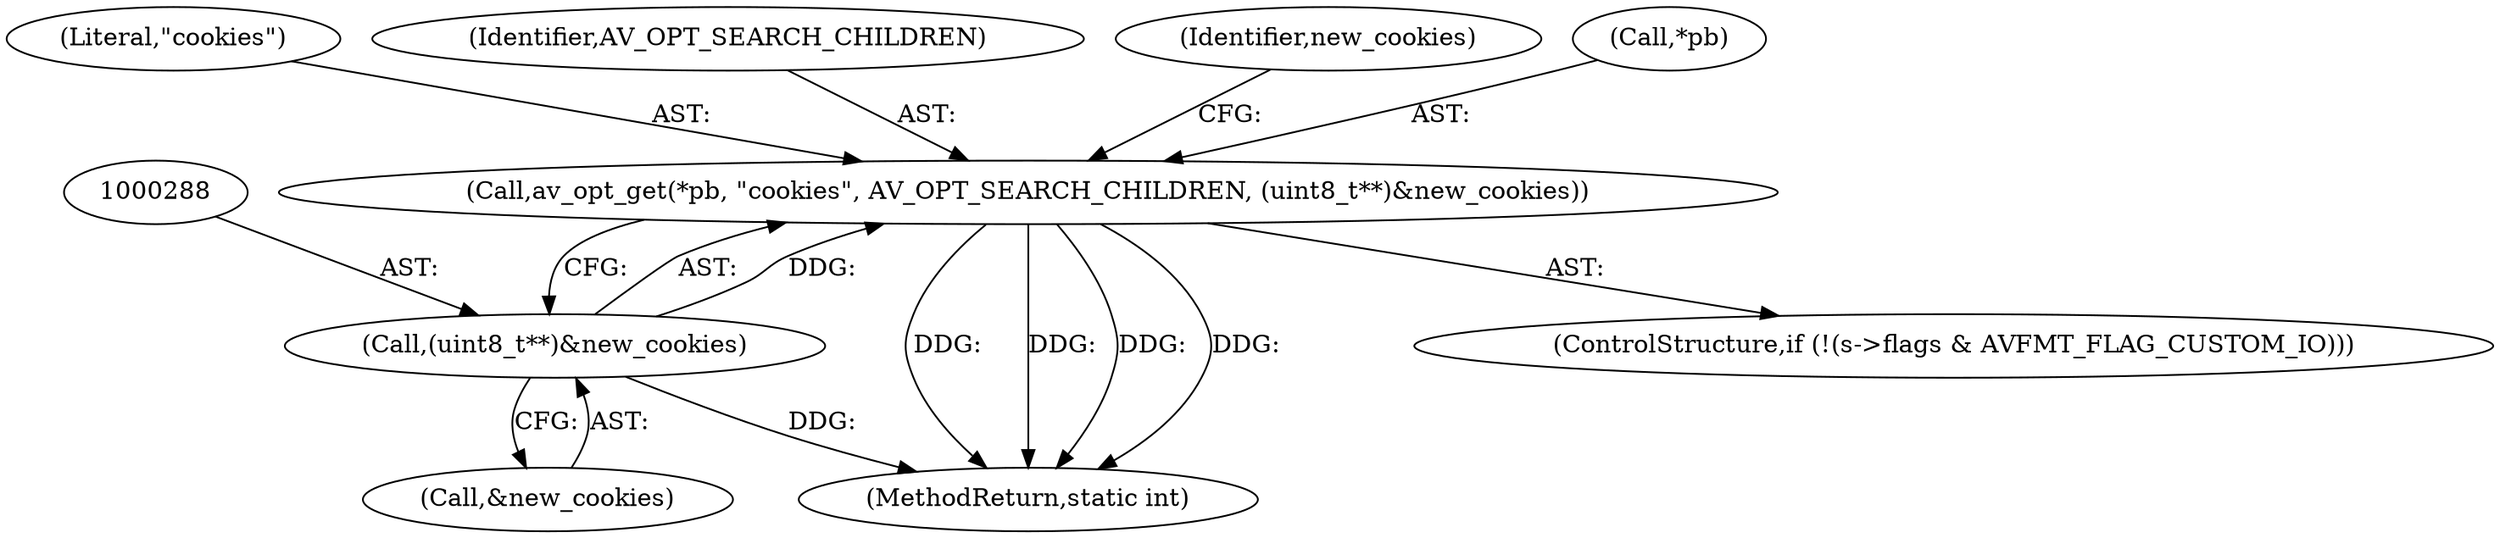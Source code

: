 digraph "0_FFmpeg_189ff4219644532bdfa7bab28dfedaee4d6d4021@pointer" {
"1000282" [label="(Call,av_opt_get(*pb, \"cookies\", AV_OPT_SEARCH_CHILDREN, (uint8_t**)&new_cookies))"];
"1000287" [label="(Call,(uint8_t**)&new_cookies)"];
"1000285" [label="(Literal,\"cookies\")"];
"1000286" [label="(Identifier,AV_OPT_SEARCH_CHILDREN)"];
"1000325" [label="(MethodReturn,static int)"];
"1000287" [label="(Call,(uint8_t**)&new_cookies)"];
"1000292" [label="(Identifier,new_cookies)"];
"1000275" [label="(ControlStructure,if (!(s->flags & AVFMT_FLAG_CUSTOM_IO)))"];
"1000283" [label="(Call,*pb)"];
"1000289" [label="(Call,&new_cookies)"];
"1000282" [label="(Call,av_opt_get(*pb, \"cookies\", AV_OPT_SEARCH_CHILDREN, (uint8_t**)&new_cookies))"];
"1000282" -> "1000275"  [label="AST: "];
"1000282" -> "1000287"  [label="CFG: "];
"1000283" -> "1000282"  [label="AST: "];
"1000285" -> "1000282"  [label="AST: "];
"1000286" -> "1000282"  [label="AST: "];
"1000287" -> "1000282"  [label="AST: "];
"1000292" -> "1000282"  [label="CFG: "];
"1000282" -> "1000325"  [label="DDG: "];
"1000282" -> "1000325"  [label="DDG: "];
"1000282" -> "1000325"  [label="DDG: "];
"1000282" -> "1000325"  [label="DDG: "];
"1000287" -> "1000282"  [label="DDG: "];
"1000287" -> "1000289"  [label="CFG: "];
"1000288" -> "1000287"  [label="AST: "];
"1000289" -> "1000287"  [label="AST: "];
"1000287" -> "1000325"  [label="DDG: "];
}
